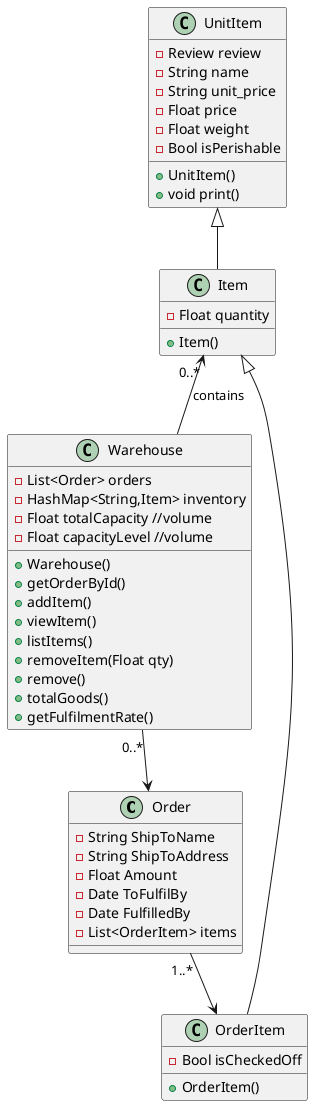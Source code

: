  @startuml random

class Order{
    - String ShipToName
    - String ShipToAddress
    - Float Amount
    - Date ToFulfilBy
    - Date FulfilledBy
    - List<OrderItem> items 
}


class Warehouse{
    - List<Order> orders
    - HashMap<String,Item> inventory
    - Float totalCapacity //volume
    - Float capacityLevel //volume
    + Warehouse()
    + getOrderById()
    + addItem()
    + viewItem()
    + listItems()
    + removeItem(Float qty)
    + remove()
    + totalGoods()
    + getFulfilmentRate()

}

class UnitItem{
    - Review review
    - String name
    - String unit_price
    - Float price
    - Float weight
    - Bool isPerishable
    + UnitItem()  
    + void print()
}

class Item extends UnitItem{
    - Float quantity
    + Item()
}
' quantity here refers to how much 
class OrderItem extends Item{
    - Bool isCheckedOff
    + OrderItem()
}


' Billable <|-- Item
Item "0..*"<-- Warehouse : contains
Warehouse "0..*"--> Order
Order "1..*" --> OrderItem
@enduml